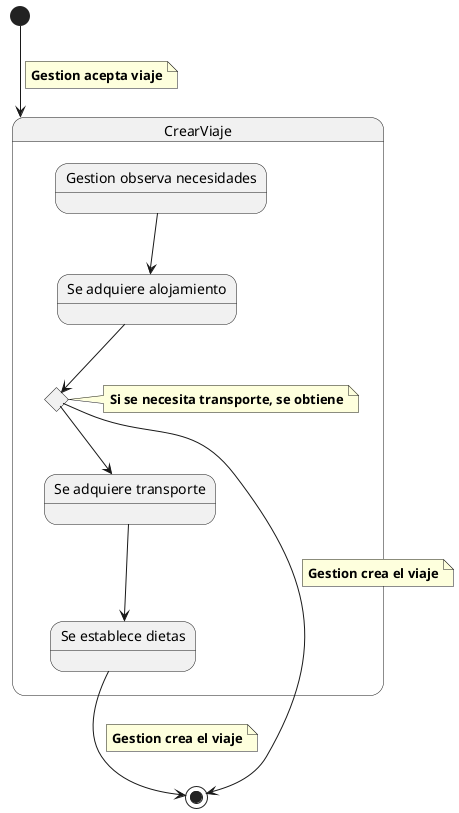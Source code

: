 @startuml CrearViaje
    [*] --> CrearViaje

State CrearViaje{
    note on link
      <b>Gestion acepta viaje
    end note

    State StateGestionObservaNecesidades as "Gestion observa necesidades"
    State StateSeAdquiereAlojamiento as "Se adquiere alojamiento"
    State StateSeAdquiereTransporte as "Se adquiere transporte"
    State StateSeEstableceDietas as "Se establece dietas"
    State c <<choice>>

    StateGestionObservaNecesidades --> StateSeAdquiereAlojamiento 
    StateSeAdquiereAlojamiento --> c
    c --> StateSeAdquiereTransporte 

    note right of c
      <b>Si se necesita transporte, se obtiene
    end note

}
StateSeAdquiereTransporte  --> StateSeEstableceDietas 
StateSeEstableceDietas  --> [*]
note on link
   <b>Gestion crea el viaje
end note
c -->  [*]
note on link
   <b>Gestion crea el viaje
end note
@enduml
